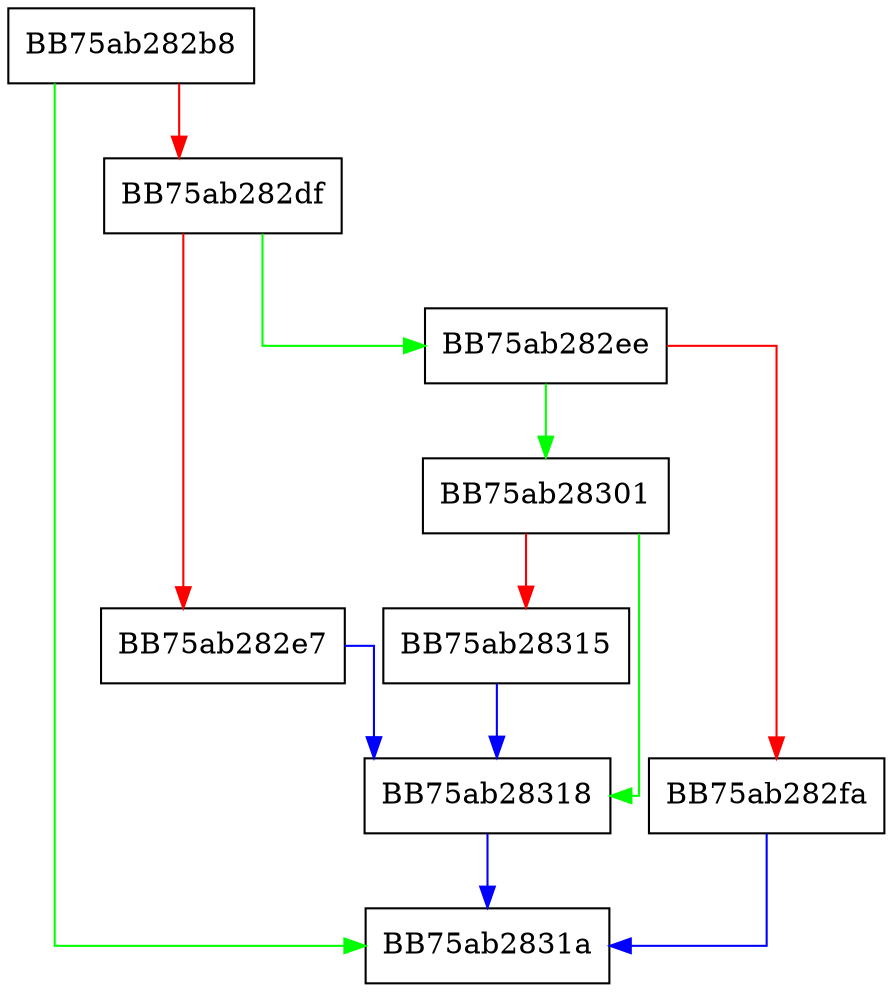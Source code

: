 digraph CheckMaintenanceWindowTime {
  node [shape="box"];
  graph [splines=ortho];
  BB75ab282b8 -> BB75ab2831a [color="green"];
  BB75ab282b8 -> BB75ab282df [color="red"];
  BB75ab282df -> BB75ab282ee [color="green"];
  BB75ab282df -> BB75ab282e7 [color="red"];
  BB75ab282e7 -> BB75ab28318 [color="blue"];
  BB75ab282ee -> BB75ab28301 [color="green"];
  BB75ab282ee -> BB75ab282fa [color="red"];
  BB75ab282fa -> BB75ab2831a [color="blue"];
  BB75ab28301 -> BB75ab28318 [color="green"];
  BB75ab28301 -> BB75ab28315 [color="red"];
  BB75ab28315 -> BB75ab28318 [color="blue"];
  BB75ab28318 -> BB75ab2831a [color="blue"];
}